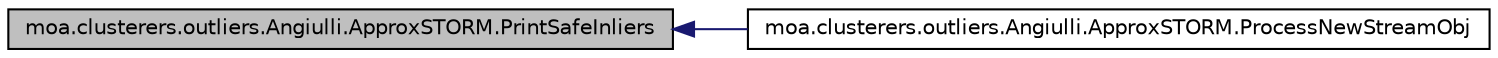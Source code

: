 digraph G
{
  edge [fontname="Helvetica",fontsize="10",labelfontname="Helvetica",labelfontsize="10"];
  node [fontname="Helvetica",fontsize="10",shape=record];
  rankdir=LR;
  Node1 [label="moa.clusterers.outliers.Angiulli.ApproxSTORM.PrintSafeInliers",height=0.2,width=0.4,color="black", fillcolor="grey75", style="filled" fontcolor="black"];
  Node1 -> Node2 [dir=back,color="midnightblue",fontsize="10",style="solid",fontname="Helvetica"];
  Node2 [label="moa.clusterers.outliers.Angiulli.ApproxSTORM.ProcessNewStreamObj",height=0.2,width=0.4,color="black", fillcolor="white", style="filled",URL="$classmoa_1_1clusterers_1_1outliers_1_1Angiulli_1_1ApproxSTORM.html#acc0b69f260cd4af50a0d24869a001c21"];
}
